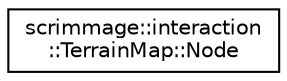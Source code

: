 digraph "Graphical Class Hierarchy"
{
 // LATEX_PDF_SIZE
  edge [fontname="Helvetica",fontsize="10",labelfontname="Helvetica",labelfontsize="10"];
  node [fontname="Helvetica",fontsize="10",shape=record];
  rankdir="LR";
  Node0 [label="scrimmage::interaction\l::TerrainMap::Node",height=0.2,width=0.4,color="black", fillcolor="white", style="filled",URL="$classscrimmage_1_1interaction_1_1TerrainMap_1_1Node.html",tooltip=" "];
}

